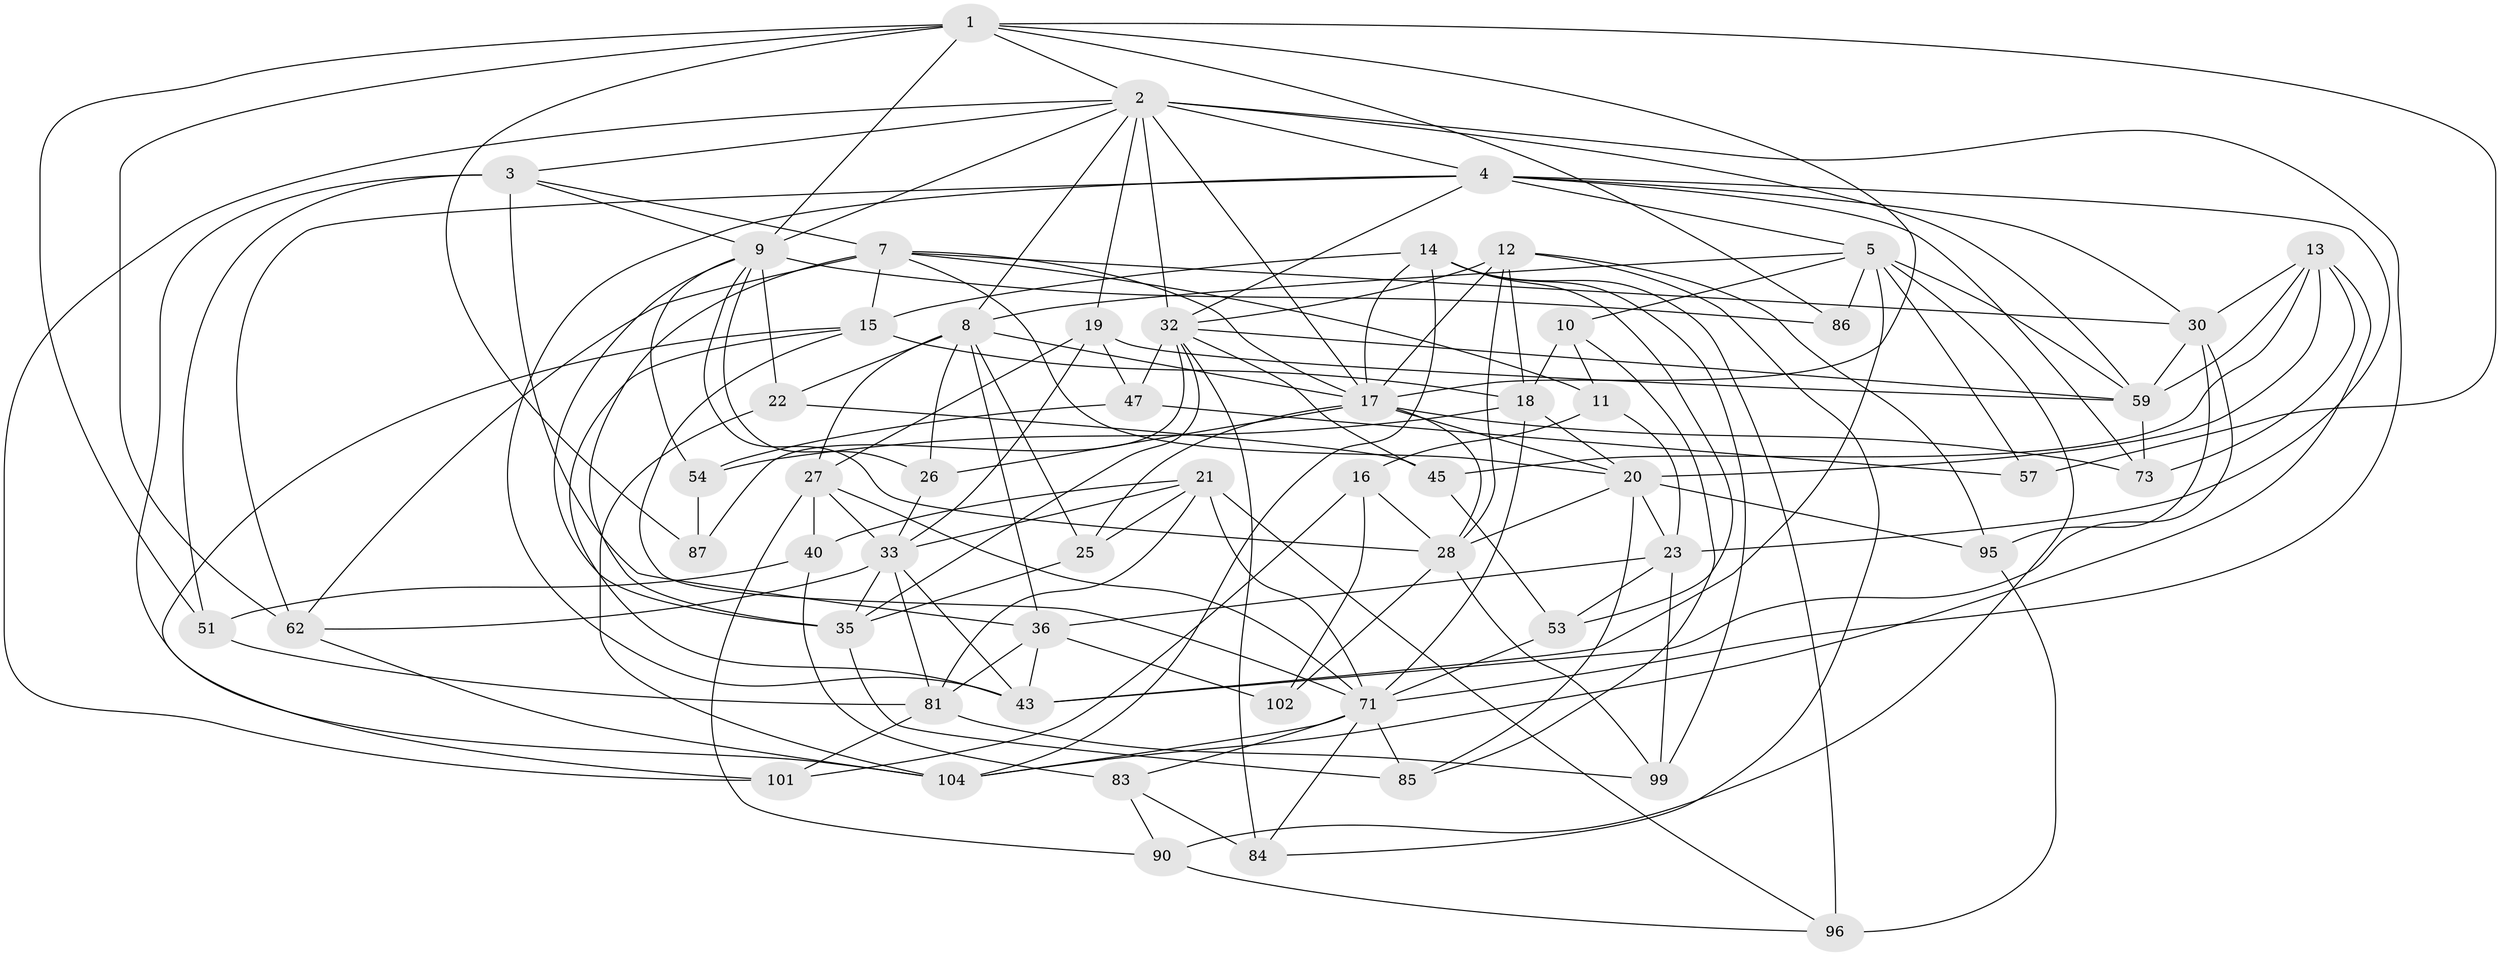 // original degree distribution, {4: 1.0}
// Generated by graph-tools (version 1.1) at 2025/16/03/09/25 04:16:22]
// undirected, 56 vertices, 158 edges
graph export_dot {
graph [start="1"]
  node [color=gray90,style=filled];
  1 [super="+34+68+108"];
  2 [super="+48"];
  3 [super="+64"];
  4 [super="+76+75"];
  5 [super="+6+105"];
  7 [super="+44"];
  8 [super="+100+46"];
  9 [super="+39+24"];
  10;
  11;
  12 [super="+50"];
  13 [super="+65"];
  14 [super="+97"];
  15 [super="+63"];
  16;
  17 [super="+41+52+92"];
  18 [super="+80"];
  19 [super="+98"];
  20 [super="+78"];
  21 [super="+60"];
  22;
  23 [super="+55"];
  25;
  26;
  27 [super="+29"];
  28 [super="+37+31"];
  30 [super="+58"];
  32 [super="+38+42"];
  33 [super="+70+94"];
  35 [super="+66"];
  36 [super="+56"];
  40;
  43 [super="+69"];
  45;
  47;
  51;
  53;
  54;
  57;
  59 [super="+61"];
  62 [super="+67"];
  71 [super="+110+79+89"];
  73;
  81 [super="+88"];
  83;
  84;
  85;
  86;
  87;
  90;
  95;
  96;
  99;
  101;
  102;
  104 [super="+112"];
  1 -- 2;
  1 -- 86;
  1 -- 57 [weight=2];
  1 -- 9;
  1 -- 87;
  1 -- 62 [weight=2];
  1 -- 51;
  1 -- 17;
  2 -- 32;
  2 -- 17 [weight=2];
  2 -- 4;
  2 -- 101;
  2 -- 71;
  2 -- 8;
  2 -- 9;
  2 -- 19;
  2 -- 59;
  2 -- 3;
  3 -- 36;
  3 -- 104;
  3 -- 7;
  3 -- 9;
  3 -- 51;
  4 -- 30;
  4 -- 73;
  4 -- 23;
  4 -- 43;
  4 -- 5;
  4 -- 62;
  4 -- 32;
  5 -- 90;
  5 -- 57;
  5 -- 43;
  5 -- 86;
  5 -- 8;
  5 -- 10;
  5 -- 59;
  7 -- 35;
  7 -- 15;
  7 -- 17;
  7 -- 20;
  7 -- 62;
  7 -- 11;
  7 -- 30;
  8 -- 25;
  8 -- 22;
  8 -- 17;
  8 -- 26;
  8 -- 27;
  8 -- 36;
  9 -- 26;
  9 -- 28;
  9 -- 35;
  9 -- 22;
  9 -- 54;
  9 -- 86 [weight=2];
  10 -- 11;
  10 -- 85;
  10 -- 18;
  11 -- 16;
  11 -- 23;
  12 -- 84;
  12 -- 95;
  12 -- 28;
  12 -- 32;
  12 -- 17;
  12 -- 18;
  13 -- 45;
  13 -- 30;
  13 -- 104;
  13 -- 73;
  13 -- 59;
  13 -- 20;
  14 -- 96;
  14 -- 99;
  14 -- 53;
  14 -- 15;
  14 -- 104;
  14 -- 17;
  15 -- 101;
  15 -- 71;
  15 -- 18;
  15 -- 43;
  16 -- 101;
  16 -- 102;
  16 -- 28;
  17 -- 73;
  17 -- 26;
  17 -- 28;
  17 -- 20;
  17 -- 25;
  18 -- 54;
  18 -- 71;
  18 -- 20;
  19 -- 59 [weight=2];
  19 -- 47;
  19 -- 33;
  19 -- 27;
  20 -- 95;
  20 -- 23;
  20 -- 85;
  20 -- 28;
  21 -- 81;
  21 -- 96;
  21 -- 40;
  21 -- 25;
  21 -- 71;
  21 -- 33;
  22 -- 45;
  22 -- 104;
  23 -- 53;
  23 -- 99;
  23 -- 36;
  25 -- 35;
  26 -- 33;
  27 -- 71;
  27 -- 33;
  27 -- 40;
  27 -- 90;
  28 -- 102 [weight=2];
  28 -- 99;
  30 -- 59;
  30 -- 95;
  30 -- 43;
  32 -- 84;
  32 -- 87 [weight=2];
  32 -- 45;
  32 -- 35;
  32 -- 47;
  32 -- 59;
  33 -- 35;
  33 -- 81;
  33 -- 43;
  33 -- 62;
  35 -- 85;
  36 -- 81;
  36 -- 102;
  36 -- 43;
  40 -- 51;
  40 -- 83;
  45 -- 53;
  47 -- 54;
  47 -- 57;
  51 -- 81;
  53 -- 71;
  54 -- 87;
  59 -- 73;
  62 -- 104;
  71 -- 84;
  71 -- 85;
  71 -- 83;
  71 -- 104;
  81 -- 99;
  81 -- 101;
  83 -- 84;
  83 -- 90;
  90 -- 96;
  95 -- 96;
}
